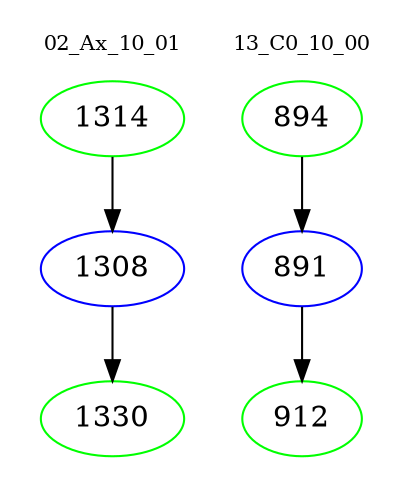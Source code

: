 digraph{
subgraph cluster_0 {
color = white
label = "02_Ax_10_01";
fontsize=10;
T0_1314 [label="1314", color="green"]
T0_1314 -> T0_1308 [color="black"]
T0_1308 [label="1308", color="blue"]
T0_1308 -> T0_1330 [color="black"]
T0_1330 [label="1330", color="green"]
}
subgraph cluster_1 {
color = white
label = "13_C0_10_00";
fontsize=10;
T1_894 [label="894", color="green"]
T1_894 -> T1_891 [color="black"]
T1_891 [label="891", color="blue"]
T1_891 -> T1_912 [color="black"]
T1_912 [label="912", color="green"]
}
}
